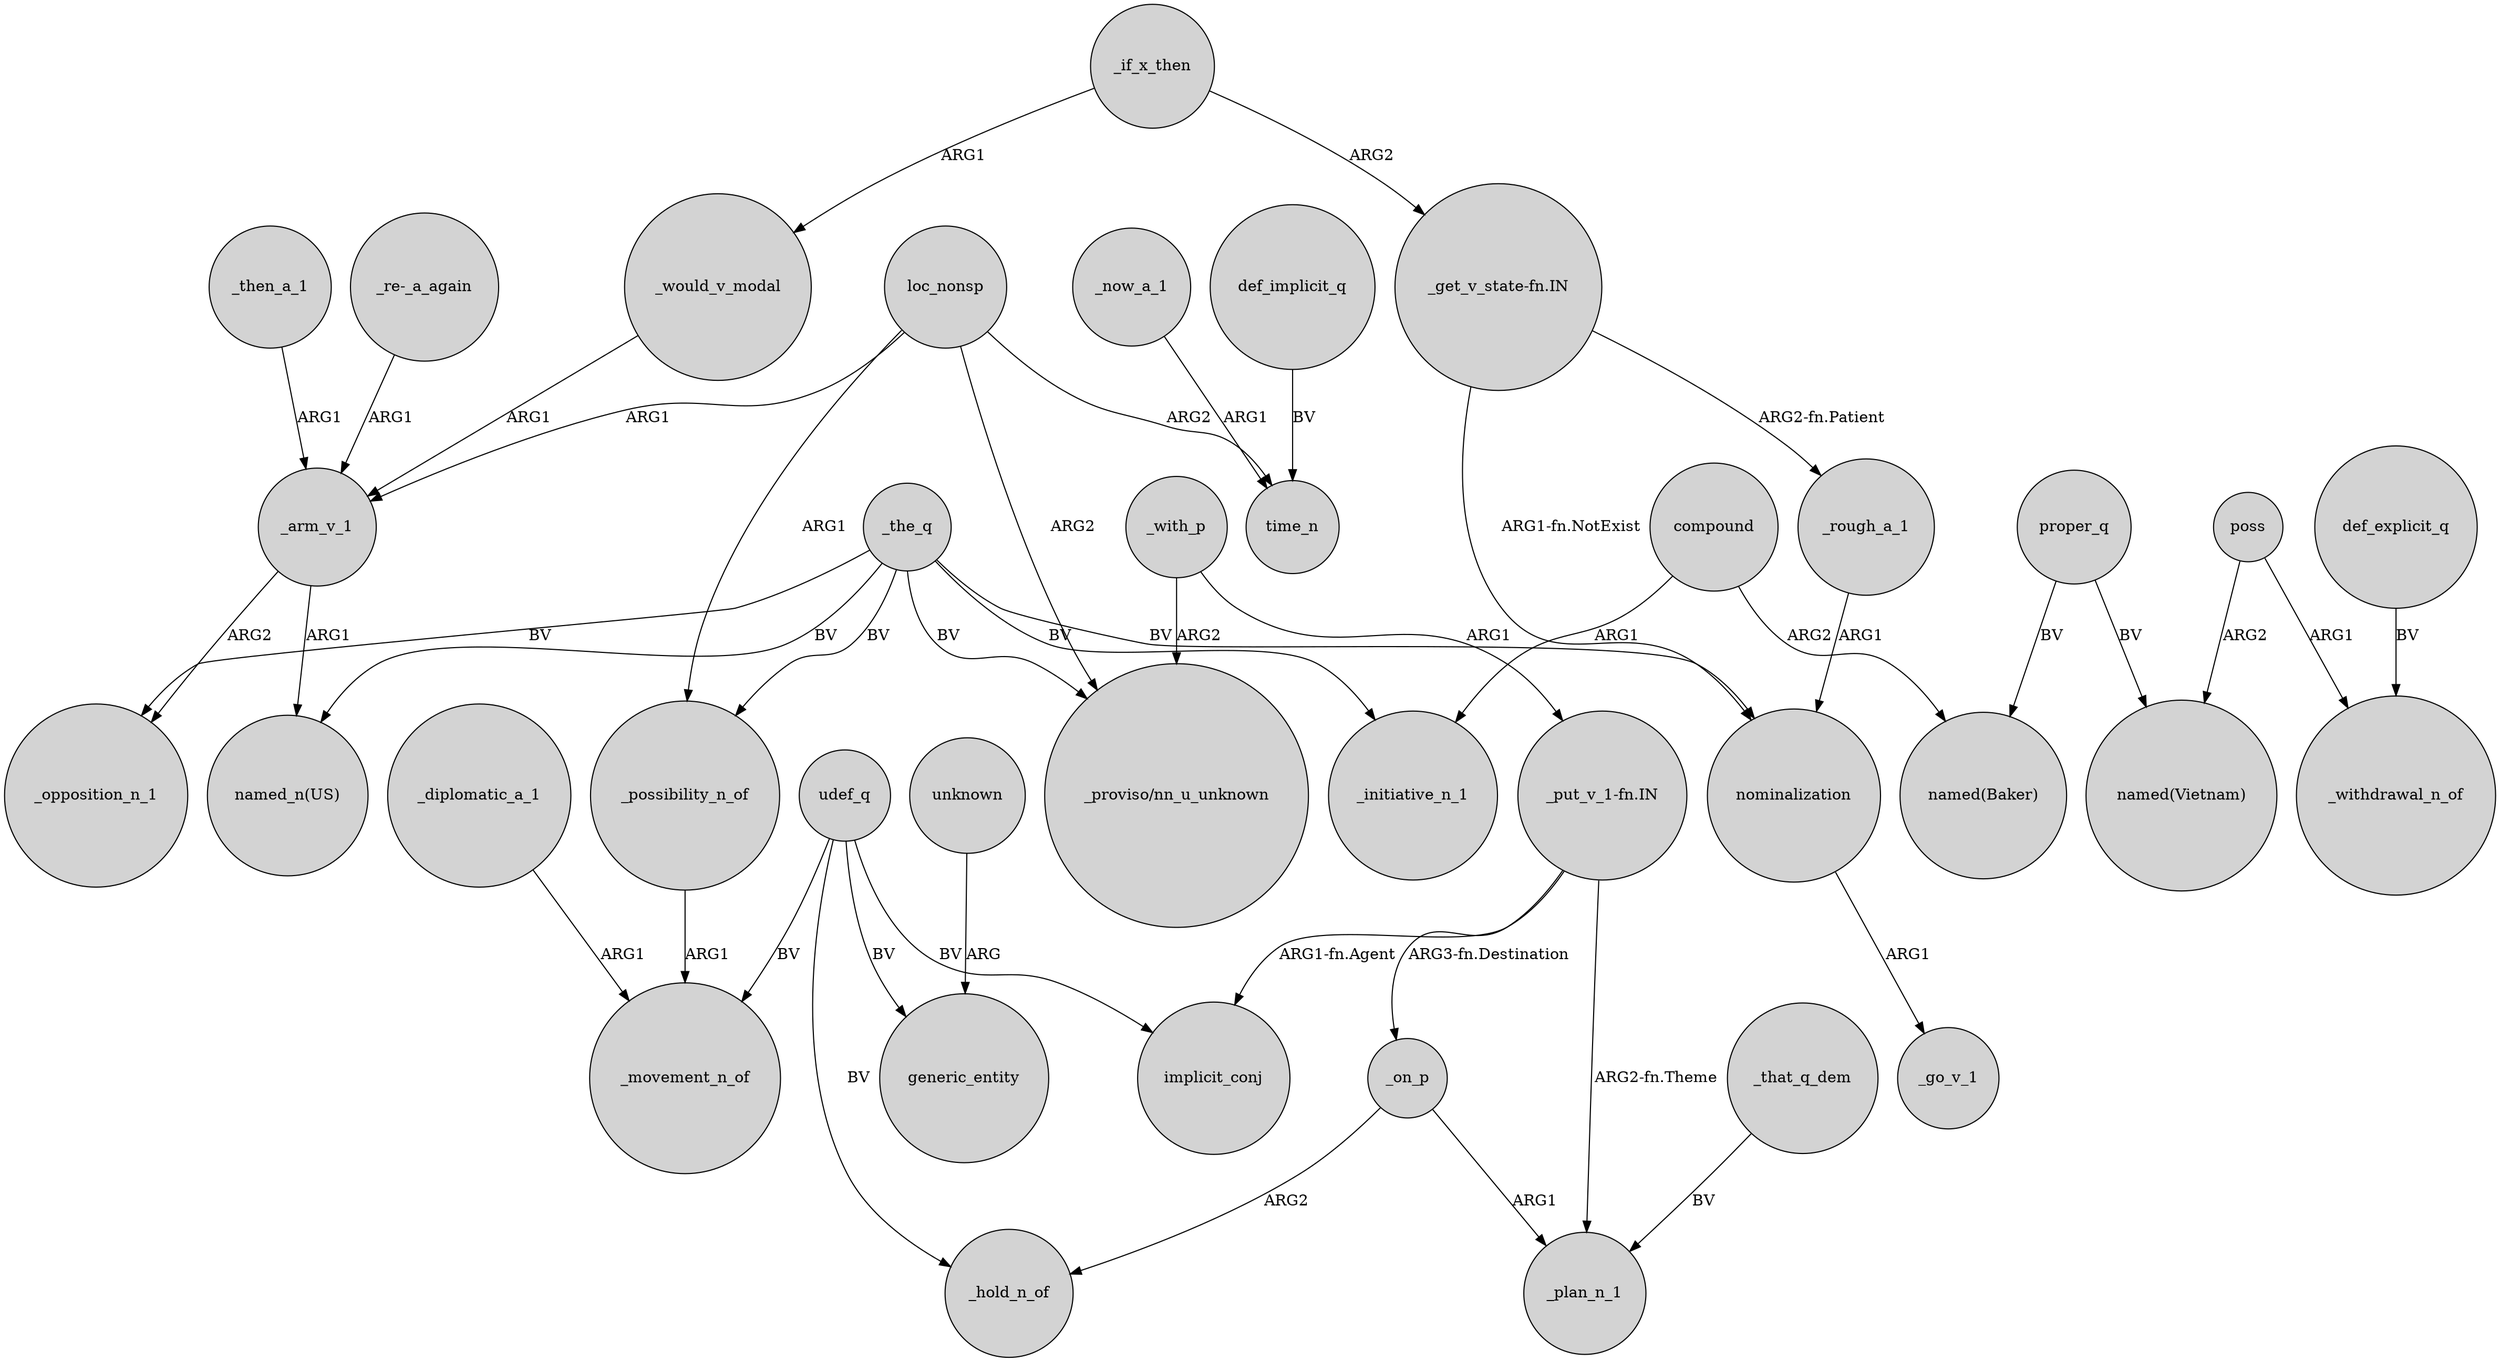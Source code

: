 digraph {
	node [shape=circle style=filled]
	_the_q -> _opposition_n_1 [label=BV]
	_then_a_1 -> _arm_v_1 [label=ARG1]
	udef_q -> generic_entity [label=BV]
	_diplomatic_a_1 -> _movement_n_of [label=ARG1]
	udef_q -> _movement_n_of [label=BV]
	"_re-_a_again" -> _arm_v_1 [label=ARG1]
	def_implicit_q -> time_n [label=BV]
	_arm_v_1 -> _opposition_n_1 [label=ARG2]
	def_explicit_q -> _withdrawal_n_of [label=BV]
	"_get_v_state-fn.IN" -> nominalization [label="ARG1-fn.NotExist"]
	_the_q -> nominalization [label=BV]
	_with_p -> "_put_v_1-fn.IN" [label=ARG1]
	"_put_v_1-fn.IN" -> _plan_n_1 [label="ARG2-fn.Theme"]
	_on_p -> _plan_n_1 [label=ARG1]
	poss -> _withdrawal_n_of [label=ARG1]
	loc_nonsp -> _possibility_n_of [label=ARG1]
	"_put_v_1-fn.IN" -> _on_p [label="ARG3-fn.Destination"]
	_arm_v_1 -> "named_n(US)" [label=ARG1]
	loc_nonsp -> _arm_v_1 [label=ARG1]
	udef_q -> implicit_conj [label=BV]
	_rough_a_1 -> nominalization [label=ARG1]
	loc_nonsp -> time_n [label=ARG2]
	loc_nonsp -> "_proviso/nn_u_unknown" [label=ARG2]
	_the_q -> "named_n(US)" [label=BV]
	_that_q_dem -> _plan_n_1 [label=BV]
	compound -> _initiative_n_1 [label=ARG1]
	_the_q -> _initiative_n_1 [label=BV]
	proper_q -> "named(Baker)" [label=BV]
	_the_q -> _possibility_n_of [label=BV]
	_if_x_then -> "_get_v_state-fn.IN" [label=ARG2]
	_on_p -> _hold_n_of [label=ARG2]
	poss -> "named(Vietnam)" [label=ARG2]
	_would_v_modal -> _arm_v_1 [label=ARG1]
	_now_a_1 -> time_n [label=ARG1]
	"_get_v_state-fn.IN" -> _rough_a_1 [label="ARG2-fn.Patient"]
	_the_q -> "_proviso/nn_u_unknown" [label=BV]
	"_put_v_1-fn.IN" -> implicit_conj [label="ARG1-fn.Agent"]
	proper_q -> "named(Vietnam)" [label=BV]
	_if_x_then -> _would_v_modal [label=ARG1]
	_possibility_n_of -> _movement_n_of [label=ARG1]
	compound -> "named(Baker)" [label=ARG2]
	_with_p -> "_proviso/nn_u_unknown" [label=ARG2]
	udef_q -> _hold_n_of [label=BV]
	unknown -> generic_entity [label=ARG]
	nominalization -> _go_v_1 [label=ARG1]
}
